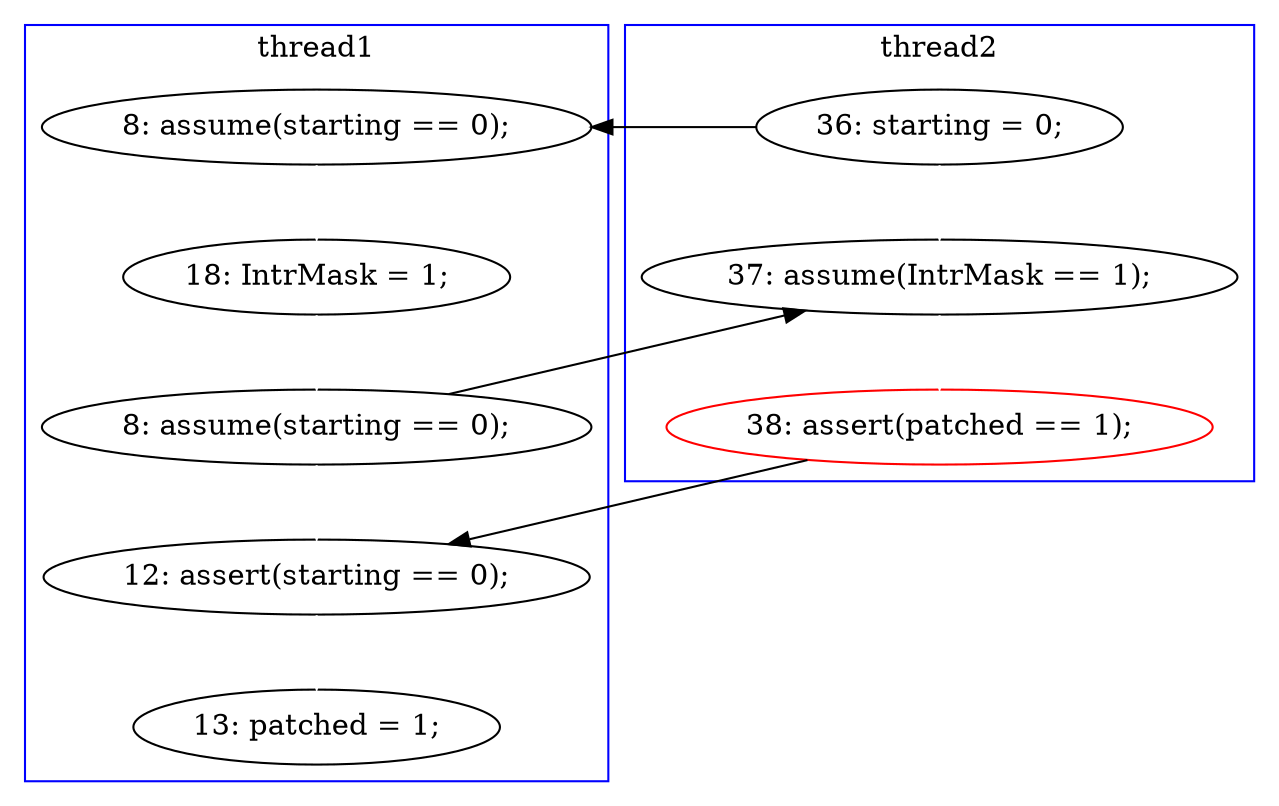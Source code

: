 digraph Counterexample {
	30 -> 32 [color = white, style = solid]
	25 -> 28 [color = white, style = solid]
	16 -> 18 [color = white, style = solid]
	22 -> 25 [color = black, style = solid, constraint = false]
	9 -> 25 [color = white, style = solid]
	28 -> 30 [color = black, style = solid, constraint = false]
	18 -> 22 [color = white, style = solid]
	22 -> 30 [color = white, style = solid]
	9 -> 16 [color = black, style = solid, constraint = false]
	subgraph cluster2 {
		label = thread2
		color = blue
		9  [label = "36: starting = 0;"]
		28  [label = "38: assert(patched == 1);", color = red]
		25  [label = "37: assume(IntrMask == 1);"]
	}
	subgraph cluster1 {
		label = thread1
		color = blue
		22  [label = "8: assume(starting == 0);"]
		30  [label = "12: assert(starting == 0);"]
		16  [label = "8: assume(starting == 0);"]
		18  [label = "18: IntrMask = 1;"]
		32  [label = "13: patched = 1;"]
	}
}